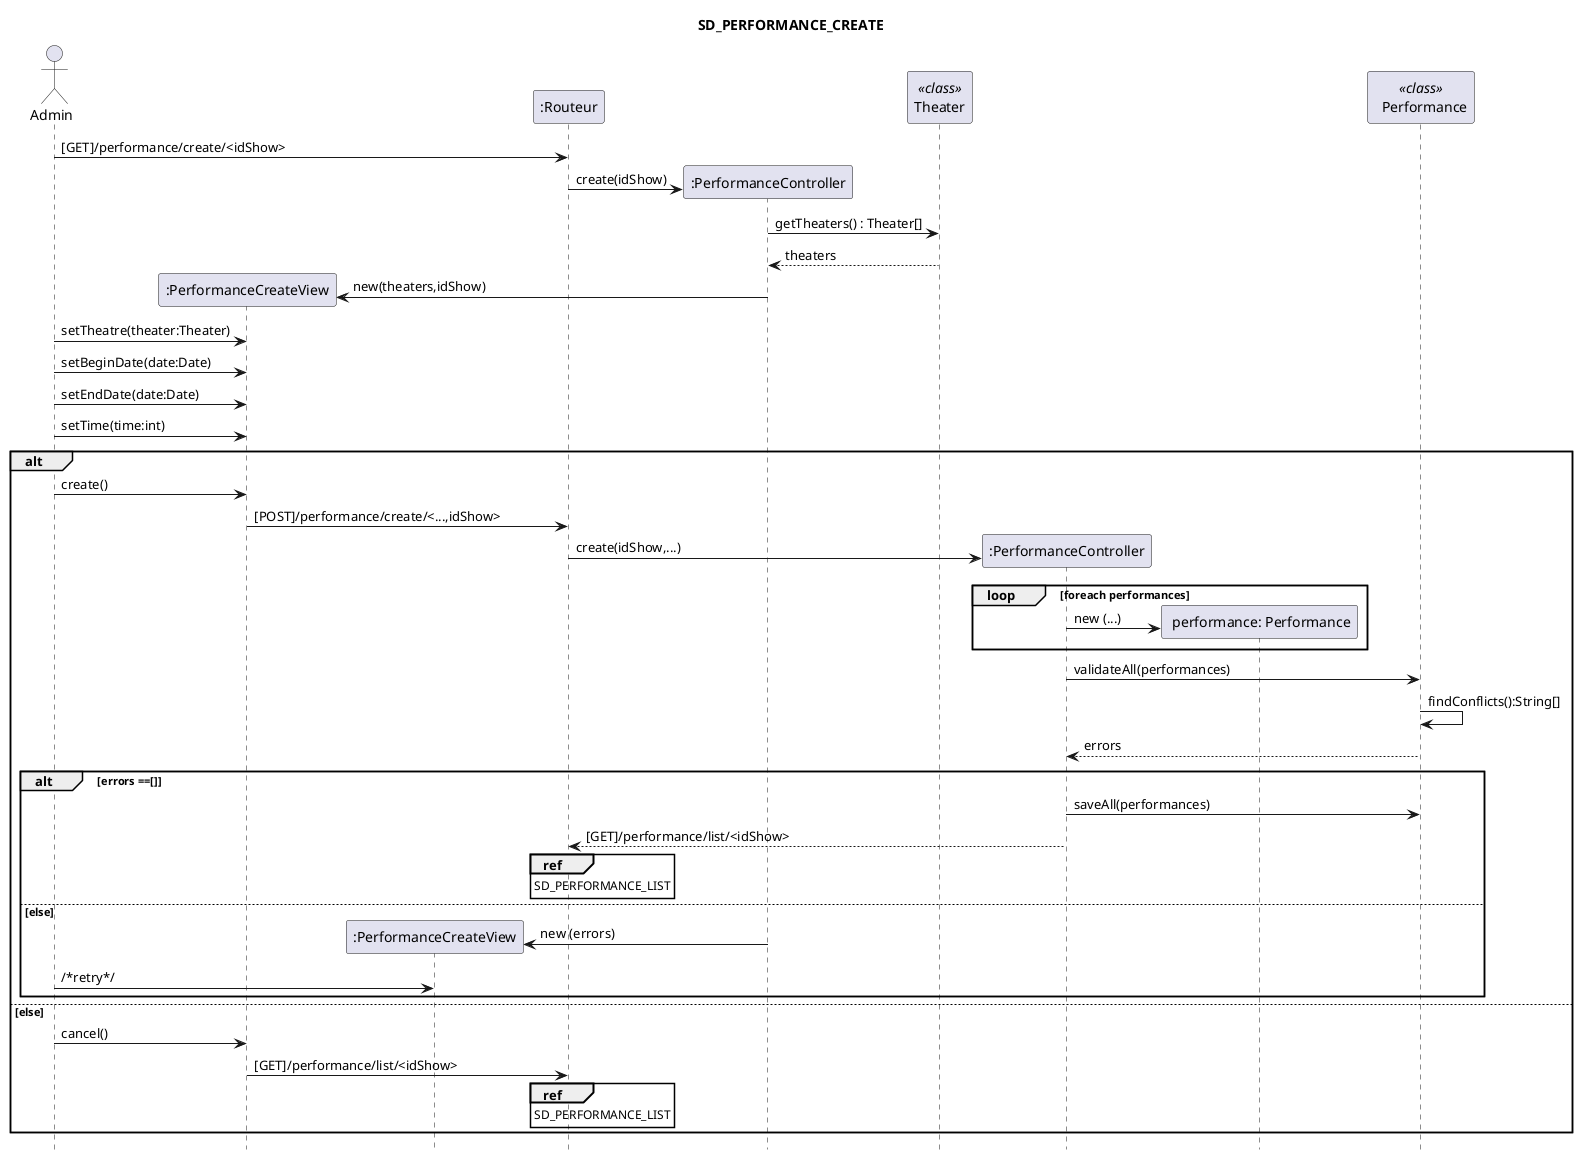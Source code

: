 @startuml SD_PERFORMANCE_CREATE
title SD_PERFORMANCE_CREATE
hide footbox
Actor "Admin" as A

Participant ":PerformanceCreateView" as PCV
Participant ":PerformanceCreateView" as PCV2
Participant ":Routeur" as R
Participant ":PerformanceController" as PC
Participant "Theater" as TH<<class>>
Participant ":PerformanceController" as PC2
Participant " performance: Performance" as P
Participant "  Performance" as tc<<class>>


A-> R : [GET]/performance/create/<idShow>

create  PC
R -> PC : create(idShow)


PC -> TH : getTheaters() : Theater[]
TH --> PC : theaters


create PCV
PC -> PCV : new(theaters,idShow)
A->PCV :setTheatre(theater:Theater)
A->PCV :setBeginDate(date:Date)
A->PCV :setEndDate(date:Date)
A->PCV :setTime(time:int)

alt
    A->PCV :create()
    PCV -> R : [POST]/performance/create/<...,idShow>

    create PC2
    R->PC2:create(idShow,...)



    loop  foreach performances

        create P
        PC2->P: new (...)
        end
        
        PC2->tc:validateAll(performances)
        tc->tc:findConflicts():String[]
        tc-->PC2: errors
      
        
    


    alt errors ==[]
        PC2->tc:saveAll(performances)
        PC2-->R:[GET]/performance/list/<idShow>
        ref over R: SD_PERFORMANCE_LIST
    else else
        create PCV2
        PC-> PCV2 :new (errors)
        
        A-> PCV2 :/*retry*/

    end

else else
    A->PCV:cancel()
    PCV-> R: [GET]/performance/list/<idShow>
    ref over R: SD_PERFORMANCE_LIST
end



@enduml
